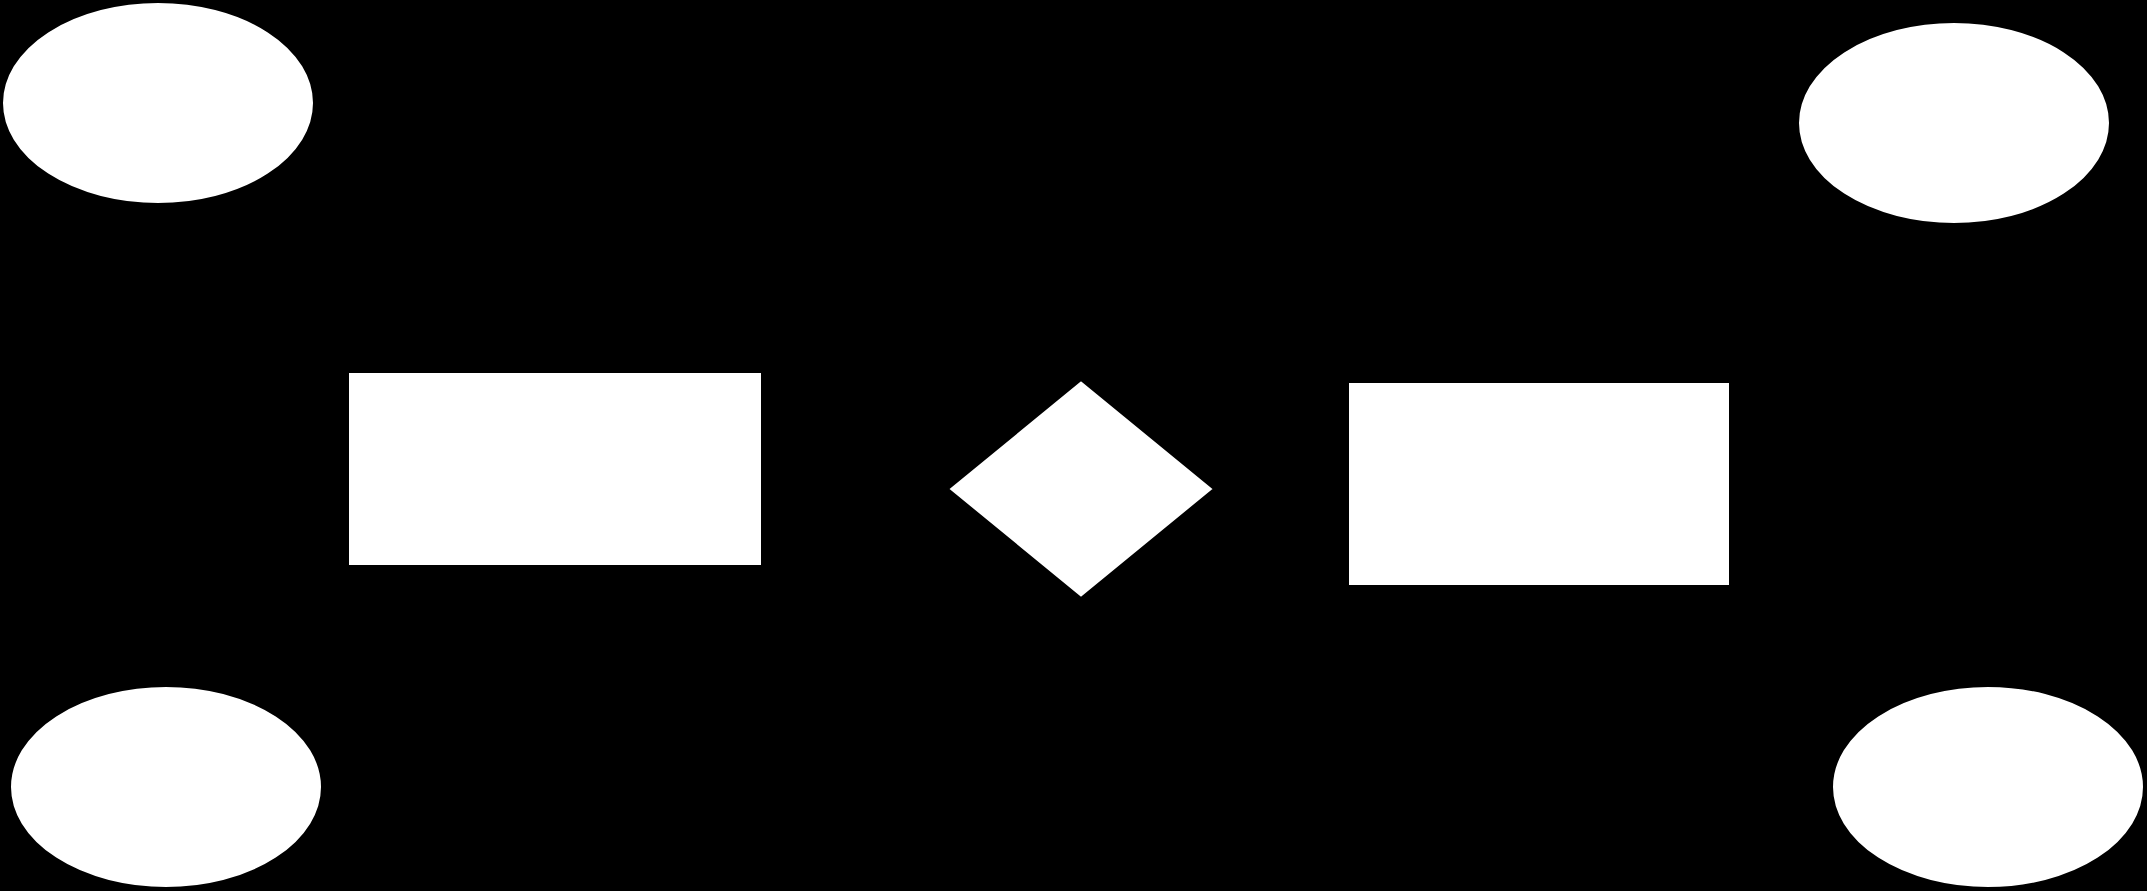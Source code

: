 <mxfile version="24.7.7">
  <diagram name="Page-1" id="HxKZq0rRlBCdHT3AfpXq">
    <mxGraphModel dx="1664" dy="904" grid="0" gridSize="10" guides="1" tooltips="1" connect="1" arrows="1" fold="1" page="1" pageScale="1" pageWidth="1169" pageHeight="827" background="#000000" math="0" shadow="0">
      <root>
        <mxCell id="0" />
        <mxCell id="1" parent="0" />
        <mxCell id="0KK8S43uOGwu4CI4TOzJ-2" value="" style="ellipse;whiteSpace=wrap;html=1;" parent="1" vertex="1">
          <mxGeometry x="27" y="160" width="156" height="101" as="geometry" />
        </mxCell>
        <mxCell id="0KK8S43uOGwu4CI4TOzJ-14" style="edgeStyle=orthogonalEdgeStyle;rounded=0;orthogonalLoop=1;jettySize=auto;html=1;entryX=0.5;entryY=1;entryDx=0;entryDy=0;" parent="1" source="0KK8S43uOGwu4CI4TOzJ-3" target="0KK8S43uOGwu4CI4TOzJ-4" edge="1">
          <mxGeometry relative="1" as="geometry">
            <mxPoint x="473.647" y="554.5" as="targetPoint" />
          </mxGeometry>
        </mxCell>
        <mxCell id="0KK8S43uOGwu4CI4TOzJ-3" value="" style="ellipse;whiteSpace=wrap;html=1;" parent="1" vertex="1">
          <mxGeometry x="31" y="502" width="156" height="101" as="geometry" />
        </mxCell>
        <mxCell id="0KK8S43uOGwu4CI4TOzJ-7" style="edgeStyle=orthogonalEdgeStyle;rounded=0;orthogonalLoop=1;jettySize=auto;html=1;exitX=0;exitY=0;exitDx=0;exitDy=0;entryX=1;entryY=1;entryDx=0;entryDy=0;" parent="1" source="0KK8S43uOGwu4CI4TOzJ-4" target="0KK8S43uOGwu4CI4TOzJ-2" edge="1">
          <mxGeometry relative="1" as="geometry" />
        </mxCell>
        <mxCell id="0KK8S43uOGwu4CI4TOzJ-8" style="edgeStyle=orthogonalEdgeStyle;rounded=0;orthogonalLoop=1;jettySize=auto;html=1;exitX=0;exitY=0;exitDx=0;exitDy=0;entryX=1;entryY=1;entryDx=0;entryDy=0;" parent="1" source="0KK8S43uOGwu4CI4TOzJ-4" target="0KK8S43uOGwu4CI4TOzJ-2" edge="1">
          <mxGeometry relative="1" as="geometry" />
        </mxCell>
        <mxCell id="0KK8S43uOGwu4CI4TOzJ-9" style="edgeStyle=orthogonalEdgeStyle;rounded=0;orthogonalLoop=1;jettySize=auto;html=1;exitX=0;exitY=0;exitDx=0;exitDy=0;labelBackgroundColor=#0e0b0b;labelBorderColor=none;" parent="1" source="0KK8S43uOGwu4CI4TOzJ-4" target="0KK8S43uOGwu4CI4TOzJ-2" edge="1">
          <mxGeometry relative="1" as="geometry" />
        </mxCell>
        <mxCell id="0KK8S43uOGwu4CI4TOzJ-11" style="edgeStyle=orthogonalEdgeStyle;rounded=0;orthogonalLoop=1;jettySize=auto;html=1;entryX=1;entryY=0.5;entryDx=0;entryDy=0;" parent="1" source="0KK8S43uOGwu4CI4TOzJ-4" target="0KK8S43uOGwu4CI4TOzJ-3" edge="1">
          <mxGeometry relative="1" as="geometry" />
        </mxCell>
        <mxCell id="0KK8S43uOGwu4CI4TOzJ-12" style="edgeStyle=orthogonalEdgeStyle;rounded=0;orthogonalLoop=1;jettySize=auto;html=1;exitX=0.5;exitY=1;exitDx=0;exitDy=0;entryX=1;entryY=0.5;entryDx=0;entryDy=0;" parent="1" source="0KK8S43uOGwu4CI4TOzJ-4" target="0KK8S43uOGwu4CI4TOzJ-3" edge="1">
          <mxGeometry relative="1" as="geometry">
            <mxPoint x="383.059" y="568.941" as="targetPoint" />
          </mxGeometry>
        </mxCell>
        <mxCell id="0KK8S43uOGwu4CI4TOzJ-13" style="edgeStyle=orthogonalEdgeStyle;rounded=0;orthogonalLoop=1;jettySize=auto;html=1;" parent="1" source="0KK8S43uOGwu4CI4TOzJ-4" edge="1">
          <mxGeometry relative="1" as="geometry">
            <mxPoint x="292.471" y="561.882" as="targetPoint" />
          </mxGeometry>
        </mxCell>
        <mxCell id="0KK8S43uOGwu4CI4TOzJ-15" style="edgeStyle=orthogonalEdgeStyle;rounded=0;orthogonalLoop=1;jettySize=auto;html=1;entryX=1;entryY=0.5;entryDx=0;entryDy=0;strokeWidth=2;" parent="1" source="0KK8S43uOGwu4CI4TOzJ-4" target="0KK8S43uOGwu4CI4TOzJ-3" edge="1">
          <mxGeometry relative="1" as="geometry">
            <Array as="points">
              <mxPoint x="441" y="554" />
            </Array>
          </mxGeometry>
        </mxCell>
        <mxCell id="0KK8S43uOGwu4CI4TOzJ-4" value="" style="rounded=0;whiteSpace=wrap;html=1;" parent="1" vertex="1">
          <mxGeometry x="200" y="345" width="207" height="97" as="geometry" />
        </mxCell>
        <mxCell id="0KK8S43uOGwu4CI4TOzJ-16" value="" style="rhombus;whiteSpace=wrap;html=1;" parent="1" vertex="1">
          <mxGeometry x="500" y="349" width="133" height="109" as="geometry" />
        </mxCell>
        <mxCell id="0KK8S43uOGwu4CI4TOzJ-17" value="" style="rounded=0;whiteSpace=wrap;html=1;" parent="1" vertex="1">
          <mxGeometry x="700" y="350" width="191" height="102" as="geometry" />
        </mxCell>
        <mxCell id="0KK8S43uOGwu4CI4TOzJ-19" value="" style="ellipse;whiteSpace=wrap;html=1;" parent="1" vertex="1">
          <mxGeometry x="942" y="502" width="156" height="101" as="geometry" />
        </mxCell>
        <mxCell id="0KK8S43uOGwu4CI4TOzJ-20" value="" style="ellipse;whiteSpace=wrap;html=1;" parent="1" vertex="1">
          <mxGeometry x="925" y="170" width="156" height="101" as="geometry" />
        </mxCell>
      </root>
    </mxGraphModel>
  </diagram>
</mxfile>
